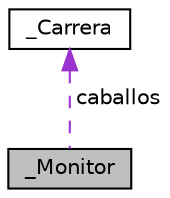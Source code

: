 digraph "_Monitor"
{
  edge [fontname="Helvetica",fontsize="10",labelfontname="Helvetica",labelfontsize="10"];
  node [fontname="Helvetica",fontsize="10",shape=record];
  Node1 [label="_Monitor",height=0.2,width=0.4,color="black", fillcolor="grey75", style="filled", fontcolor="black"];
  Node2 -> Node1 [dir="back",color="darkorchid3",fontsize="10",style="dashed",label=" caballos" ,fontname="Helvetica"];
  Node2 [label="_Carrera",height=0.2,width=0.4,color="black", fillcolor="white", style="filled",URL="$struct__Carrera.html"];
}
